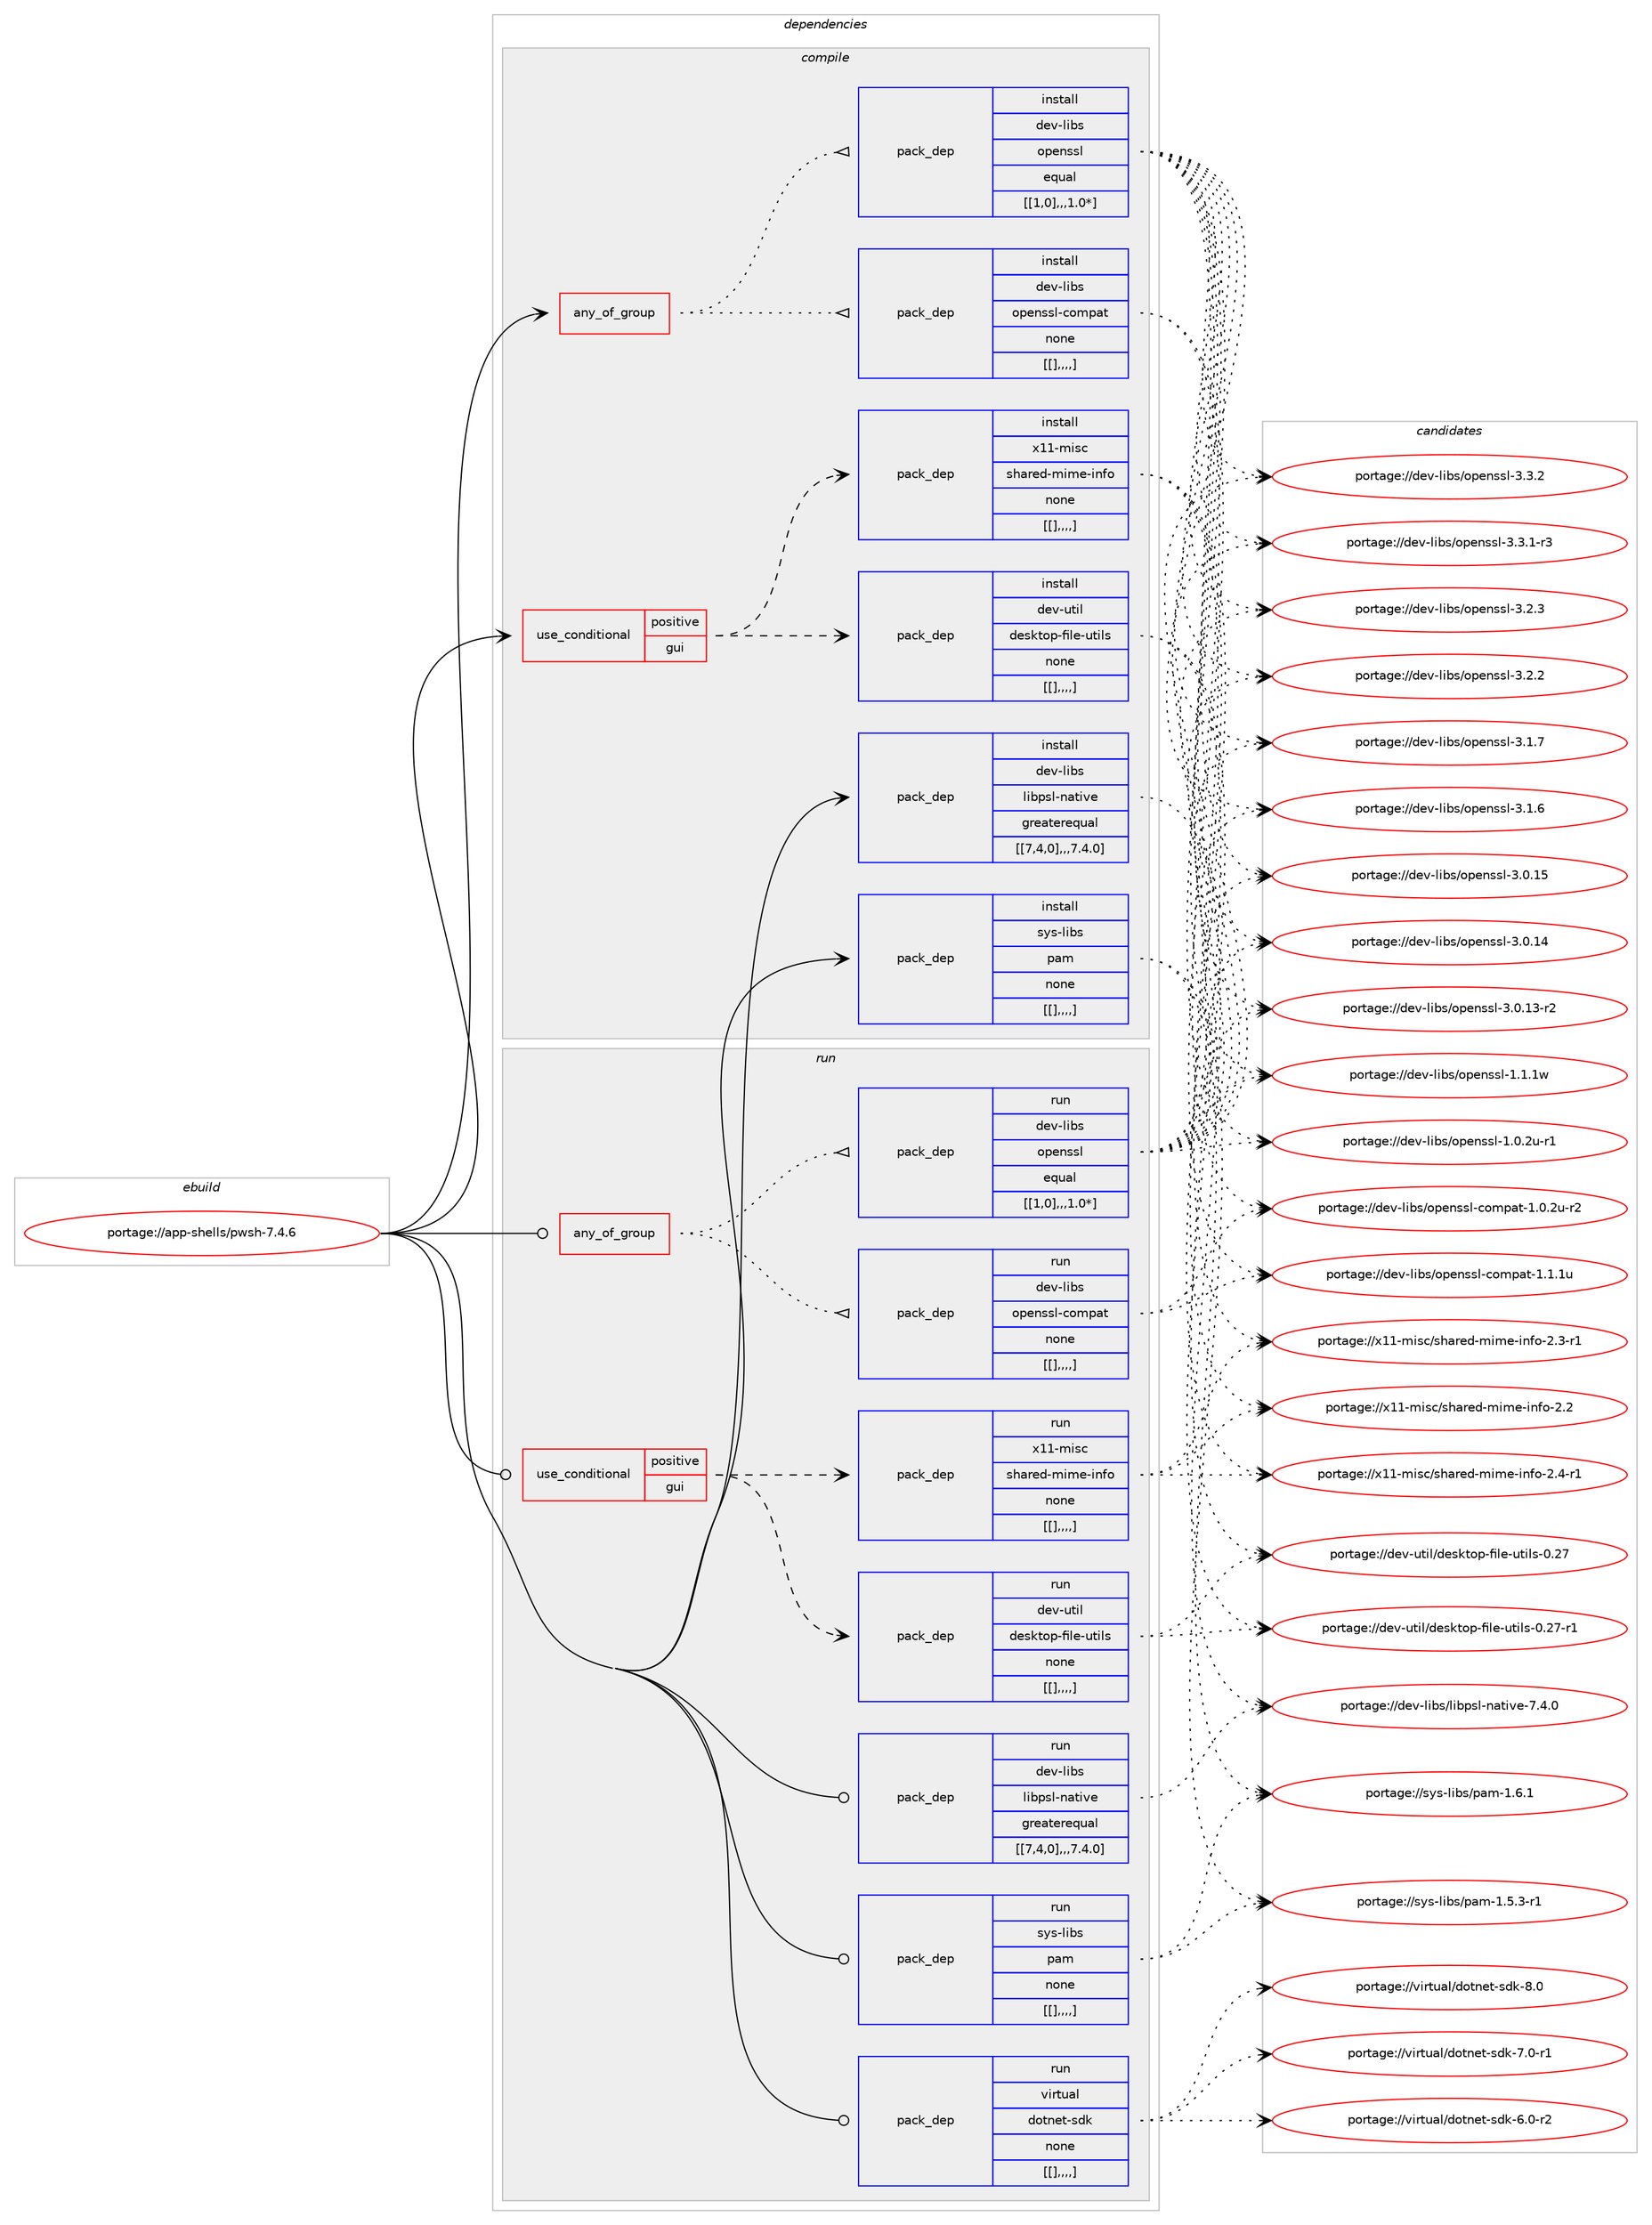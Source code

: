 digraph prolog {

# *************
# Graph options
# *************

newrank=true;
concentrate=true;
compound=true;
graph [rankdir=LR,fontname=Helvetica,fontsize=10,ranksep=1.5];#, ranksep=2.5, nodesep=0.2];
edge  [arrowhead=vee];
node  [fontname=Helvetica,fontsize=10];

# **********
# The ebuild
# **********

subgraph cluster_leftcol {
color=gray;
label=<<i>ebuild</i>>;
id [label="portage://app-shells/pwsh-7.4.6", color=red, width=4, href="../app-shells/pwsh-7.4.6.svg"];
}

# ****************
# The dependencies
# ****************

subgraph cluster_midcol {
color=gray;
label=<<i>dependencies</i>>;
subgraph cluster_compile {
fillcolor="#eeeeee";
style=filled;
label=<<i>compile</i>>;
subgraph any491 {
dependency55497 [label=<<TABLE BORDER="0" CELLBORDER="1" CELLSPACING="0" CELLPADDING="4"><TR><TD CELLPADDING="10">any_of_group</TD></TR></TABLE>>, shape=none, color=red];subgraph pack38951 {
dependency55511 [label=<<TABLE BORDER="0" CELLBORDER="1" CELLSPACING="0" CELLPADDING="4" WIDTH="220"><TR><TD ROWSPAN="6" CELLPADDING="30">pack_dep</TD></TR><TR><TD WIDTH="110">install</TD></TR><TR><TD>dev-libs</TD></TR><TR><TD>openssl-compat</TD></TR><TR><TD>none</TD></TR><TR><TD>[[],,,,]</TD></TR></TABLE>>, shape=none, color=blue];
}
dependency55497:e -> dependency55511:w [weight=20,style="dotted",arrowhead="oinv"];
subgraph pack38960 {
dependency55520 [label=<<TABLE BORDER="0" CELLBORDER="1" CELLSPACING="0" CELLPADDING="4" WIDTH="220"><TR><TD ROWSPAN="6" CELLPADDING="30">pack_dep</TD></TR><TR><TD WIDTH="110">install</TD></TR><TR><TD>dev-libs</TD></TR><TR><TD>openssl</TD></TR><TR><TD>equal</TD></TR><TR><TD>[[1,0],,,1.0*]</TD></TR></TABLE>>, shape=none, color=blue];
}
dependency55497:e -> dependency55520:w [weight=20,style="dotted",arrowhead="oinv"];
}
id:e -> dependency55497:w [weight=20,style="solid",arrowhead="vee"];
subgraph cond16002 {
dependency55557 [label=<<TABLE BORDER="0" CELLBORDER="1" CELLSPACING="0" CELLPADDING="4"><TR><TD ROWSPAN="3" CELLPADDING="10">use_conditional</TD></TR><TR><TD>positive</TD></TR><TR><TD>gui</TD></TR></TABLE>>, shape=none, color=red];
subgraph pack38995 {
dependency55563 [label=<<TABLE BORDER="0" CELLBORDER="1" CELLSPACING="0" CELLPADDING="4" WIDTH="220"><TR><TD ROWSPAN="6" CELLPADDING="30">pack_dep</TD></TR><TR><TD WIDTH="110">install</TD></TR><TR><TD>dev-util</TD></TR><TR><TD>desktop-file-utils</TD></TR><TR><TD>none</TD></TR><TR><TD>[[],,,,]</TD></TR></TABLE>>, shape=none, color=blue];
}
dependency55557:e -> dependency55563:w [weight=20,style="dashed",arrowhead="vee"];
subgraph pack39002 {
dependency55572 [label=<<TABLE BORDER="0" CELLBORDER="1" CELLSPACING="0" CELLPADDING="4" WIDTH="220"><TR><TD ROWSPAN="6" CELLPADDING="30">pack_dep</TD></TR><TR><TD WIDTH="110">install</TD></TR><TR><TD>x11-misc</TD></TR><TR><TD>shared-mime-info</TD></TR><TR><TD>none</TD></TR><TR><TD>[[],,,,]</TD></TR></TABLE>>, shape=none, color=blue];
}
dependency55557:e -> dependency55572:w [weight=20,style="dashed",arrowhead="vee"];
}
id:e -> dependency55557:w [weight=20,style="solid",arrowhead="vee"];
subgraph pack39007 {
dependency55588 [label=<<TABLE BORDER="0" CELLBORDER="1" CELLSPACING="0" CELLPADDING="4" WIDTH="220"><TR><TD ROWSPAN="6" CELLPADDING="30">pack_dep</TD></TR><TR><TD WIDTH="110">install</TD></TR><TR><TD>dev-libs</TD></TR><TR><TD>libpsl-native</TD></TR><TR><TD>greaterequal</TD></TR><TR><TD>[[7,4,0],,,7.4.0]</TD></TR></TABLE>>, shape=none, color=blue];
}
id:e -> dependency55588:w [weight=20,style="solid",arrowhead="vee"];
subgraph pack39031 {
dependency55613 [label=<<TABLE BORDER="0" CELLBORDER="1" CELLSPACING="0" CELLPADDING="4" WIDTH="220"><TR><TD ROWSPAN="6" CELLPADDING="30">pack_dep</TD></TR><TR><TD WIDTH="110">install</TD></TR><TR><TD>sys-libs</TD></TR><TR><TD>pam</TD></TR><TR><TD>none</TD></TR><TR><TD>[[],,,,]</TD></TR></TABLE>>, shape=none, color=blue];
}
id:e -> dependency55613:w [weight=20,style="solid",arrowhead="vee"];
}
subgraph cluster_compileandrun {
fillcolor="#eeeeee";
style=filled;
label=<<i>compile and run</i>>;
}
subgraph cluster_run {
fillcolor="#eeeeee";
style=filled;
label=<<i>run</i>>;
subgraph any497 {
dependency55686 [label=<<TABLE BORDER="0" CELLBORDER="1" CELLSPACING="0" CELLPADDING="4"><TR><TD CELLPADDING="10">any_of_group</TD></TR></TABLE>>, shape=none, color=red];subgraph pack39101 {
dependency55718 [label=<<TABLE BORDER="0" CELLBORDER="1" CELLSPACING="0" CELLPADDING="4" WIDTH="220"><TR><TD ROWSPAN="6" CELLPADDING="30">pack_dep</TD></TR><TR><TD WIDTH="110">run</TD></TR><TR><TD>dev-libs</TD></TR><TR><TD>openssl-compat</TD></TR><TR><TD>none</TD></TR><TR><TD>[[],,,,]</TD></TR></TABLE>>, shape=none, color=blue];
}
dependency55686:e -> dependency55718:w [weight=20,style="dotted",arrowhead="oinv"];
subgraph pack39107 {
dependency55736 [label=<<TABLE BORDER="0" CELLBORDER="1" CELLSPACING="0" CELLPADDING="4" WIDTH="220"><TR><TD ROWSPAN="6" CELLPADDING="30">pack_dep</TD></TR><TR><TD WIDTH="110">run</TD></TR><TR><TD>dev-libs</TD></TR><TR><TD>openssl</TD></TR><TR><TD>equal</TD></TR><TR><TD>[[1,0],,,1.0*]</TD></TR></TABLE>>, shape=none, color=blue];
}
dependency55686:e -> dependency55736:w [weight=20,style="dotted",arrowhead="oinv"];
}
id:e -> dependency55686:w [weight=20,style="solid",arrowhead="odot"];
subgraph cond16067 {
dependency55773 [label=<<TABLE BORDER="0" CELLBORDER="1" CELLSPACING="0" CELLPADDING="4"><TR><TD ROWSPAN="3" CELLPADDING="10">use_conditional</TD></TR><TR><TD>positive</TD></TR><TR><TD>gui</TD></TR></TABLE>>, shape=none, color=red];
subgraph pack39153 {
dependency55785 [label=<<TABLE BORDER="0" CELLBORDER="1" CELLSPACING="0" CELLPADDING="4" WIDTH="220"><TR><TD ROWSPAN="6" CELLPADDING="30">pack_dep</TD></TR><TR><TD WIDTH="110">run</TD></TR><TR><TD>dev-util</TD></TR><TR><TD>desktop-file-utils</TD></TR><TR><TD>none</TD></TR><TR><TD>[[],,,,]</TD></TR></TABLE>>, shape=none, color=blue];
}
dependency55773:e -> dependency55785:w [weight=20,style="dashed",arrowhead="vee"];
subgraph pack39173 {
dependency55824 [label=<<TABLE BORDER="0" CELLBORDER="1" CELLSPACING="0" CELLPADDING="4" WIDTH="220"><TR><TD ROWSPAN="6" CELLPADDING="30">pack_dep</TD></TR><TR><TD WIDTH="110">run</TD></TR><TR><TD>x11-misc</TD></TR><TR><TD>shared-mime-info</TD></TR><TR><TD>none</TD></TR><TR><TD>[[],,,,]</TD></TR></TABLE>>, shape=none, color=blue];
}
dependency55773:e -> dependency55824:w [weight=20,style="dashed",arrowhead="vee"];
}
id:e -> dependency55773:w [weight=20,style="solid",arrowhead="odot"];
subgraph pack39185 {
dependency55845 [label=<<TABLE BORDER="0" CELLBORDER="1" CELLSPACING="0" CELLPADDING="4" WIDTH="220"><TR><TD ROWSPAN="6" CELLPADDING="30">pack_dep</TD></TR><TR><TD WIDTH="110">run</TD></TR><TR><TD>dev-libs</TD></TR><TR><TD>libpsl-native</TD></TR><TR><TD>greaterequal</TD></TR><TR><TD>[[7,4,0],,,7.4.0]</TD></TR></TABLE>>, shape=none, color=blue];
}
id:e -> dependency55845:w [weight=20,style="solid",arrowhead="odot"];
subgraph pack39205 {
dependency55867 [label=<<TABLE BORDER="0" CELLBORDER="1" CELLSPACING="0" CELLPADDING="4" WIDTH="220"><TR><TD ROWSPAN="6" CELLPADDING="30">pack_dep</TD></TR><TR><TD WIDTH="110">run</TD></TR><TR><TD>sys-libs</TD></TR><TR><TD>pam</TD></TR><TR><TD>none</TD></TR><TR><TD>[[],,,,]</TD></TR></TABLE>>, shape=none, color=blue];
}
id:e -> dependency55867:w [weight=20,style="solid",arrowhead="odot"];
subgraph pack39217 {
dependency55870 [label=<<TABLE BORDER="0" CELLBORDER="1" CELLSPACING="0" CELLPADDING="4" WIDTH="220"><TR><TD ROWSPAN="6" CELLPADDING="30">pack_dep</TD></TR><TR><TD WIDTH="110">run</TD></TR><TR><TD>virtual</TD></TR><TR><TD>dotnet-sdk</TD></TR><TR><TD>none</TD></TR><TR><TD>[[],,,,]</TD></TR></TABLE>>, shape=none, color=blue];
}
id:e -> dependency55870:w [weight=20,style="solid",arrowhead="odot"];
}
}

# **************
# The candidates
# **************

subgraph cluster_choices {
rank=same;
color=gray;
label=<<i>candidates</i>>;

subgraph choice38086 {
color=black;
nodesep=1;
choice100101118451081059811547111112101110115115108459911110911297116454946494649117 [label="portage://dev-libs/openssl-compat-1.1.1u", color=red, width=4,href="../dev-libs/openssl-compat-1.1.1u.svg"];
choice1001011184510810598115471111121011101151151084599111109112971164549464846501174511450 [label="portage://dev-libs/openssl-compat-1.0.2u-r2", color=red, width=4,href="../dev-libs/openssl-compat-1.0.2u-r2.svg"];
dependency55511:e -> choice100101118451081059811547111112101110115115108459911110911297116454946494649117:w [style=dotted,weight="100"];
dependency55511:e -> choice1001011184510810598115471111121011101151151084599111109112971164549464846501174511450:w [style=dotted,weight="100"];
}
subgraph choice38105 {
color=black;
nodesep=1;
choice100101118451081059811547111112101110115115108455146514650 [label="portage://dev-libs/openssl-3.3.2", color=red, width=4,href="../dev-libs/openssl-3.3.2.svg"];
choice1001011184510810598115471111121011101151151084551465146494511451 [label="portage://dev-libs/openssl-3.3.1-r3", color=red, width=4,href="../dev-libs/openssl-3.3.1-r3.svg"];
choice100101118451081059811547111112101110115115108455146504651 [label="portage://dev-libs/openssl-3.2.3", color=red, width=4,href="../dev-libs/openssl-3.2.3.svg"];
choice100101118451081059811547111112101110115115108455146504650 [label="portage://dev-libs/openssl-3.2.2", color=red, width=4,href="../dev-libs/openssl-3.2.2.svg"];
choice100101118451081059811547111112101110115115108455146494655 [label="portage://dev-libs/openssl-3.1.7", color=red, width=4,href="../dev-libs/openssl-3.1.7.svg"];
choice100101118451081059811547111112101110115115108455146494654 [label="portage://dev-libs/openssl-3.1.6", color=red, width=4,href="../dev-libs/openssl-3.1.6.svg"];
choice10010111845108105981154711111210111011511510845514648464953 [label="portage://dev-libs/openssl-3.0.15", color=red, width=4,href="../dev-libs/openssl-3.0.15.svg"];
choice10010111845108105981154711111210111011511510845514648464952 [label="portage://dev-libs/openssl-3.0.14", color=red, width=4,href="../dev-libs/openssl-3.0.14.svg"];
choice100101118451081059811547111112101110115115108455146484649514511450 [label="portage://dev-libs/openssl-3.0.13-r2", color=red, width=4,href="../dev-libs/openssl-3.0.13-r2.svg"];
choice100101118451081059811547111112101110115115108454946494649119 [label="portage://dev-libs/openssl-1.1.1w", color=red, width=4,href="../dev-libs/openssl-1.1.1w.svg"];
choice1001011184510810598115471111121011101151151084549464846501174511449 [label="portage://dev-libs/openssl-1.0.2u-r1", color=red, width=4,href="../dev-libs/openssl-1.0.2u-r1.svg"];
dependency55520:e -> choice100101118451081059811547111112101110115115108455146514650:w [style=dotted,weight="100"];
dependency55520:e -> choice1001011184510810598115471111121011101151151084551465146494511451:w [style=dotted,weight="100"];
dependency55520:e -> choice100101118451081059811547111112101110115115108455146504651:w [style=dotted,weight="100"];
dependency55520:e -> choice100101118451081059811547111112101110115115108455146504650:w [style=dotted,weight="100"];
dependency55520:e -> choice100101118451081059811547111112101110115115108455146494655:w [style=dotted,weight="100"];
dependency55520:e -> choice100101118451081059811547111112101110115115108455146494654:w [style=dotted,weight="100"];
dependency55520:e -> choice10010111845108105981154711111210111011511510845514648464953:w [style=dotted,weight="100"];
dependency55520:e -> choice10010111845108105981154711111210111011511510845514648464952:w [style=dotted,weight="100"];
dependency55520:e -> choice100101118451081059811547111112101110115115108455146484649514511450:w [style=dotted,weight="100"];
dependency55520:e -> choice100101118451081059811547111112101110115115108454946494649119:w [style=dotted,weight="100"];
dependency55520:e -> choice1001011184510810598115471111121011101151151084549464846501174511449:w [style=dotted,weight="100"];
}
subgraph choice38112 {
color=black;
nodesep=1;
choice1001011184511711610510847100101115107116111112451021051081014511711610510811545484650554511449 [label="portage://dev-util/desktop-file-utils-0.27-r1", color=red, width=4,href="../dev-util/desktop-file-utils-0.27-r1.svg"];
choice100101118451171161051084710010111510711611111245102105108101451171161051081154548465055 [label="portage://dev-util/desktop-file-utils-0.27", color=red, width=4,href="../dev-util/desktop-file-utils-0.27.svg"];
dependency55563:e -> choice1001011184511711610510847100101115107116111112451021051081014511711610510811545484650554511449:w [style=dotted,weight="100"];
dependency55563:e -> choice100101118451171161051084710010111510711611111245102105108101451171161051081154548465055:w [style=dotted,weight="100"];
}
subgraph choice38116 {
color=black;
nodesep=1;
choice1204949451091051159947115104971141011004510910510910145105110102111455046524511449 [label="portage://x11-misc/shared-mime-info-2.4-r1", color=red, width=4,href="../x11-misc/shared-mime-info-2.4-r1.svg"];
choice1204949451091051159947115104971141011004510910510910145105110102111455046514511449 [label="portage://x11-misc/shared-mime-info-2.3-r1", color=red, width=4,href="../x11-misc/shared-mime-info-2.3-r1.svg"];
choice120494945109105115994711510497114101100451091051091014510511010211145504650 [label="portage://x11-misc/shared-mime-info-2.2", color=red, width=4,href="../x11-misc/shared-mime-info-2.2.svg"];
dependency55572:e -> choice1204949451091051159947115104971141011004510910510910145105110102111455046524511449:w [style=dotted,weight="100"];
dependency55572:e -> choice1204949451091051159947115104971141011004510910510910145105110102111455046514511449:w [style=dotted,weight="100"];
dependency55572:e -> choice120494945109105115994711510497114101100451091051091014510511010211145504650:w [style=dotted,weight="100"];
}
subgraph choice38119 {
color=black;
nodesep=1;
choice100101118451081059811547108105981121151084511097116105118101455546524648 [label="portage://dev-libs/libpsl-native-7.4.0", color=red, width=4,href="../dev-libs/libpsl-native-7.4.0.svg"];
dependency55588:e -> choice100101118451081059811547108105981121151084511097116105118101455546524648:w [style=dotted,weight="100"];
}
subgraph choice38131 {
color=black;
nodesep=1;
choice11512111545108105981154711297109454946544649 [label="portage://sys-libs/pam-1.6.1", color=red, width=4,href="../sys-libs/pam-1.6.1.svg"];
choice115121115451081059811547112971094549465346514511449 [label="portage://sys-libs/pam-1.5.3-r1", color=red, width=4,href="../sys-libs/pam-1.5.3-r1.svg"];
dependency55613:e -> choice11512111545108105981154711297109454946544649:w [style=dotted,weight="100"];
dependency55613:e -> choice115121115451081059811547112971094549465346514511449:w [style=dotted,weight="100"];
}
subgraph choice38143 {
color=black;
nodesep=1;
choice100101118451081059811547111112101110115115108459911110911297116454946494649117 [label="portage://dev-libs/openssl-compat-1.1.1u", color=red, width=4,href="../dev-libs/openssl-compat-1.1.1u.svg"];
choice1001011184510810598115471111121011101151151084599111109112971164549464846501174511450 [label="portage://dev-libs/openssl-compat-1.0.2u-r2", color=red, width=4,href="../dev-libs/openssl-compat-1.0.2u-r2.svg"];
dependency55718:e -> choice100101118451081059811547111112101110115115108459911110911297116454946494649117:w [style=dotted,weight="100"];
dependency55718:e -> choice1001011184510810598115471111121011101151151084599111109112971164549464846501174511450:w [style=dotted,weight="100"];
}
subgraph choice38152 {
color=black;
nodesep=1;
choice100101118451081059811547111112101110115115108455146514650 [label="portage://dev-libs/openssl-3.3.2", color=red, width=4,href="../dev-libs/openssl-3.3.2.svg"];
choice1001011184510810598115471111121011101151151084551465146494511451 [label="portage://dev-libs/openssl-3.3.1-r3", color=red, width=4,href="../dev-libs/openssl-3.3.1-r3.svg"];
choice100101118451081059811547111112101110115115108455146504651 [label="portage://dev-libs/openssl-3.2.3", color=red, width=4,href="../dev-libs/openssl-3.2.3.svg"];
choice100101118451081059811547111112101110115115108455146504650 [label="portage://dev-libs/openssl-3.2.2", color=red, width=4,href="../dev-libs/openssl-3.2.2.svg"];
choice100101118451081059811547111112101110115115108455146494655 [label="portage://dev-libs/openssl-3.1.7", color=red, width=4,href="../dev-libs/openssl-3.1.7.svg"];
choice100101118451081059811547111112101110115115108455146494654 [label="portage://dev-libs/openssl-3.1.6", color=red, width=4,href="../dev-libs/openssl-3.1.6.svg"];
choice10010111845108105981154711111210111011511510845514648464953 [label="portage://dev-libs/openssl-3.0.15", color=red, width=4,href="../dev-libs/openssl-3.0.15.svg"];
choice10010111845108105981154711111210111011511510845514648464952 [label="portage://dev-libs/openssl-3.0.14", color=red, width=4,href="../dev-libs/openssl-3.0.14.svg"];
choice100101118451081059811547111112101110115115108455146484649514511450 [label="portage://dev-libs/openssl-3.0.13-r2", color=red, width=4,href="../dev-libs/openssl-3.0.13-r2.svg"];
choice100101118451081059811547111112101110115115108454946494649119 [label="portage://dev-libs/openssl-1.1.1w", color=red, width=4,href="../dev-libs/openssl-1.1.1w.svg"];
choice1001011184510810598115471111121011101151151084549464846501174511449 [label="portage://dev-libs/openssl-1.0.2u-r1", color=red, width=4,href="../dev-libs/openssl-1.0.2u-r1.svg"];
dependency55736:e -> choice100101118451081059811547111112101110115115108455146514650:w [style=dotted,weight="100"];
dependency55736:e -> choice1001011184510810598115471111121011101151151084551465146494511451:w [style=dotted,weight="100"];
dependency55736:e -> choice100101118451081059811547111112101110115115108455146504651:w [style=dotted,weight="100"];
dependency55736:e -> choice100101118451081059811547111112101110115115108455146504650:w [style=dotted,weight="100"];
dependency55736:e -> choice100101118451081059811547111112101110115115108455146494655:w [style=dotted,weight="100"];
dependency55736:e -> choice100101118451081059811547111112101110115115108455146494654:w [style=dotted,weight="100"];
dependency55736:e -> choice10010111845108105981154711111210111011511510845514648464953:w [style=dotted,weight="100"];
dependency55736:e -> choice10010111845108105981154711111210111011511510845514648464952:w [style=dotted,weight="100"];
dependency55736:e -> choice100101118451081059811547111112101110115115108455146484649514511450:w [style=dotted,weight="100"];
dependency55736:e -> choice100101118451081059811547111112101110115115108454946494649119:w [style=dotted,weight="100"];
dependency55736:e -> choice1001011184510810598115471111121011101151151084549464846501174511449:w [style=dotted,weight="100"];
}
subgraph choice38181 {
color=black;
nodesep=1;
choice1001011184511711610510847100101115107116111112451021051081014511711610510811545484650554511449 [label="portage://dev-util/desktop-file-utils-0.27-r1", color=red, width=4,href="../dev-util/desktop-file-utils-0.27-r1.svg"];
choice100101118451171161051084710010111510711611111245102105108101451171161051081154548465055 [label="portage://dev-util/desktop-file-utils-0.27", color=red, width=4,href="../dev-util/desktop-file-utils-0.27.svg"];
dependency55785:e -> choice1001011184511711610510847100101115107116111112451021051081014511711610510811545484650554511449:w [style=dotted,weight="100"];
dependency55785:e -> choice100101118451171161051084710010111510711611111245102105108101451171161051081154548465055:w [style=dotted,weight="100"];
}
subgraph choice38213 {
color=black;
nodesep=1;
choice1204949451091051159947115104971141011004510910510910145105110102111455046524511449 [label="portage://x11-misc/shared-mime-info-2.4-r1", color=red, width=4,href="../x11-misc/shared-mime-info-2.4-r1.svg"];
choice1204949451091051159947115104971141011004510910510910145105110102111455046514511449 [label="portage://x11-misc/shared-mime-info-2.3-r1", color=red, width=4,href="../x11-misc/shared-mime-info-2.3-r1.svg"];
choice120494945109105115994711510497114101100451091051091014510511010211145504650 [label="portage://x11-misc/shared-mime-info-2.2", color=red, width=4,href="../x11-misc/shared-mime-info-2.2.svg"];
dependency55824:e -> choice1204949451091051159947115104971141011004510910510910145105110102111455046524511449:w [style=dotted,weight="100"];
dependency55824:e -> choice1204949451091051159947115104971141011004510910510910145105110102111455046514511449:w [style=dotted,weight="100"];
dependency55824:e -> choice120494945109105115994711510497114101100451091051091014510511010211145504650:w [style=dotted,weight="100"];
}
subgraph choice38226 {
color=black;
nodesep=1;
choice100101118451081059811547108105981121151084511097116105118101455546524648 [label="portage://dev-libs/libpsl-native-7.4.0", color=red, width=4,href="../dev-libs/libpsl-native-7.4.0.svg"];
dependency55845:e -> choice100101118451081059811547108105981121151084511097116105118101455546524648:w [style=dotted,weight="100"];
}
subgraph choice38233 {
color=black;
nodesep=1;
choice11512111545108105981154711297109454946544649 [label="portage://sys-libs/pam-1.6.1", color=red, width=4,href="../sys-libs/pam-1.6.1.svg"];
choice115121115451081059811547112971094549465346514511449 [label="portage://sys-libs/pam-1.5.3-r1", color=red, width=4,href="../sys-libs/pam-1.5.3-r1.svg"];
dependency55867:e -> choice11512111545108105981154711297109454946544649:w [style=dotted,weight="100"];
dependency55867:e -> choice115121115451081059811547112971094549465346514511449:w [style=dotted,weight="100"];
}
subgraph choice38235 {
color=black;
nodesep=1;
choice11810511411611797108471001111161101011164511510010745564648 [label="portage://virtual/dotnet-sdk-8.0", color=red, width=4,href="../virtual/dotnet-sdk-8.0.svg"];
choice118105114116117971084710011111611010111645115100107455546484511449 [label="portage://virtual/dotnet-sdk-7.0-r1", color=red, width=4,href="../virtual/dotnet-sdk-7.0-r1.svg"];
choice118105114116117971084710011111611010111645115100107455446484511450 [label="portage://virtual/dotnet-sdk-6.0-r2", color=red, width=4,href="../virtual/dotnet-sdk-6.0-r2.svg"];
dependency55870:e -> choice11810511411611797108471001111161101011164511510010745564648:w [style=dotted,weight="100"];
dependency55870:e -> choice118105114116117971084710011111611010111645115100107455546484511449:w [style=dotted,weight="100"];
dependency55870:e -> choice118105114116117971084710011111611010111645115100107455446484511450:w [style=dotted,weight="100"];
}
}

}
